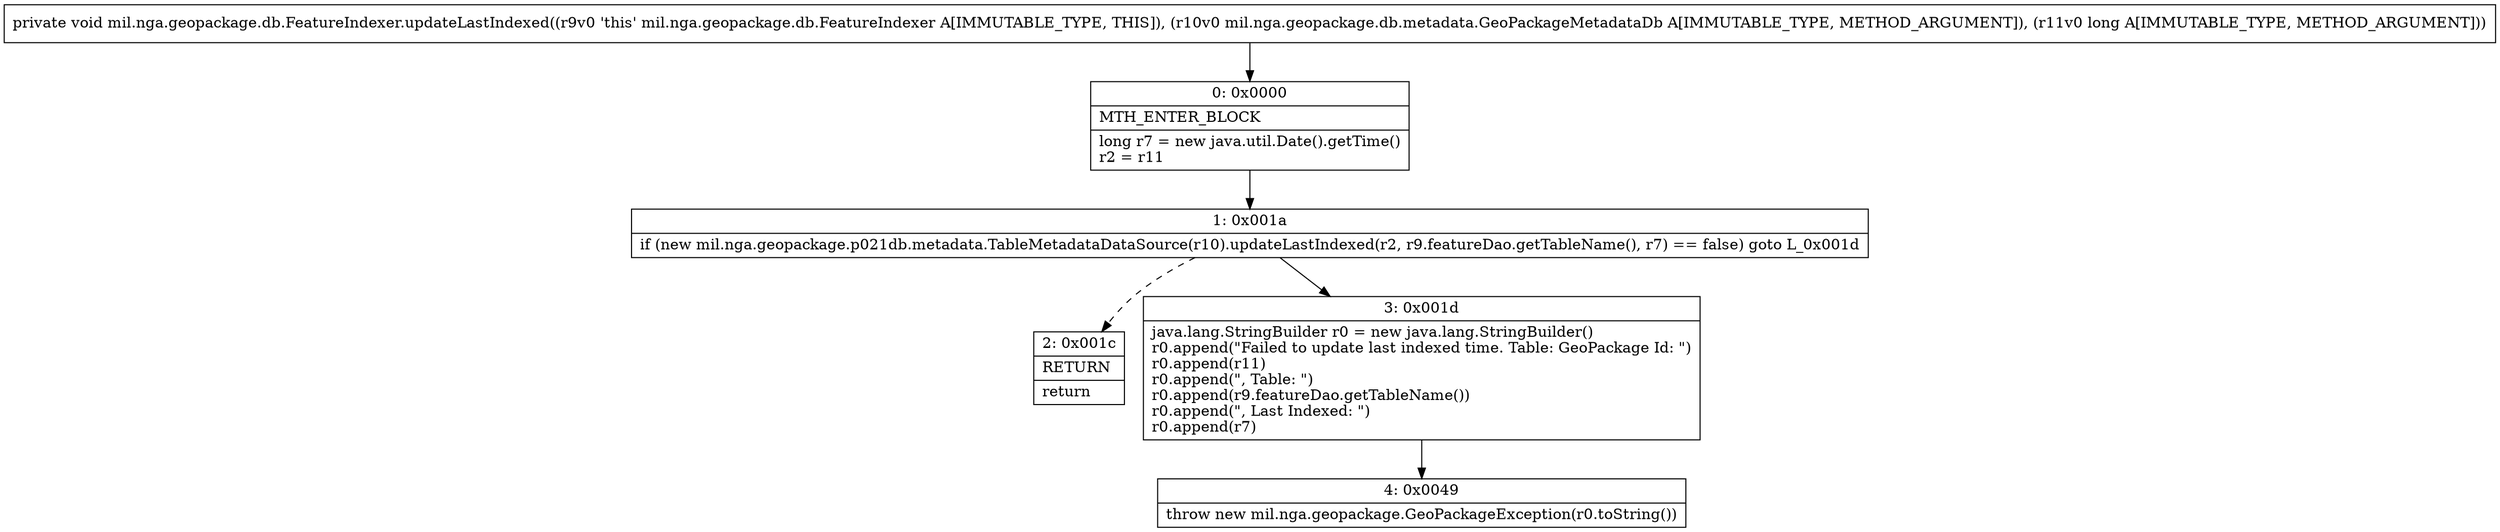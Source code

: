digraph "CFG formil.nga.geopackage.db.FeatureIndexer.updateLastIndexed(Lmil\/nga\/geopackage\/db\/metadata\/GeoPackageMetadataDb;J)V" {
Node_0 [shape=record,label="{0\:\ 0x0000|MTH_ENTER_BLOCK\l|long r7 = new java.util.Date().getTime()\lr2 = r11\l}"];
Node_1 [shape=record,label="{1\:\ 0x001a|if (new mil.nga.geopackage.p021db.metadata.TableMetadataDataSource(r10).updateLastIndexed(r2, r9.featureDao.getTableName(), r7) == false) goto L_0x001d\l}"];
Node_2 [shape=record,label="{2\:\ 0x001c|RETURN\l|return\l}"];
Node_3 [shape=record,label="{3\:\ 0x001d|java.lang.StringBuilder r0 = new java.lang.StringBuilder()\lr0.append(\"Failed to update last indexed time. Table: GeoPackage Id: \")\lr0.append(r11)\lr0.append(\", Table: \")\lr0.append(r9.featureDao.getTableName())\lr0.append(\", Last Indexed: \")\lr0.append(r7)\l}"];
Node_4 [shape=record,label="{4\:\ 0x0049|throw new mil.nga.geopackage.GeoPackageException(r0.toString())\l}"];
MethodNode[shape=record,label="{private void mil.nga.geopackage.db.FeatureIndexer.updateLastIndexed((r9v0 'this' mil.nga.geopackage.db.FeatureIndexer A[IMMUTABLE_TYPE, THIS]), (r10v0 mil.nga.geopackage.db.metadata.GeoPackageMetadataDb A[IMMUTABLE_TYPE, METHOD_ARGUMENT]), (r11v0 long A[IMMUTABLE_TYPE, METHOD_ARGUMENT])) }"];
MethodNode -> Node_0;
Node_0 -> Node_1;
Node_1 -> Node_2[style=dashed];
Node_1 -> Node_3;
Node_3 -> Node_4;
}

